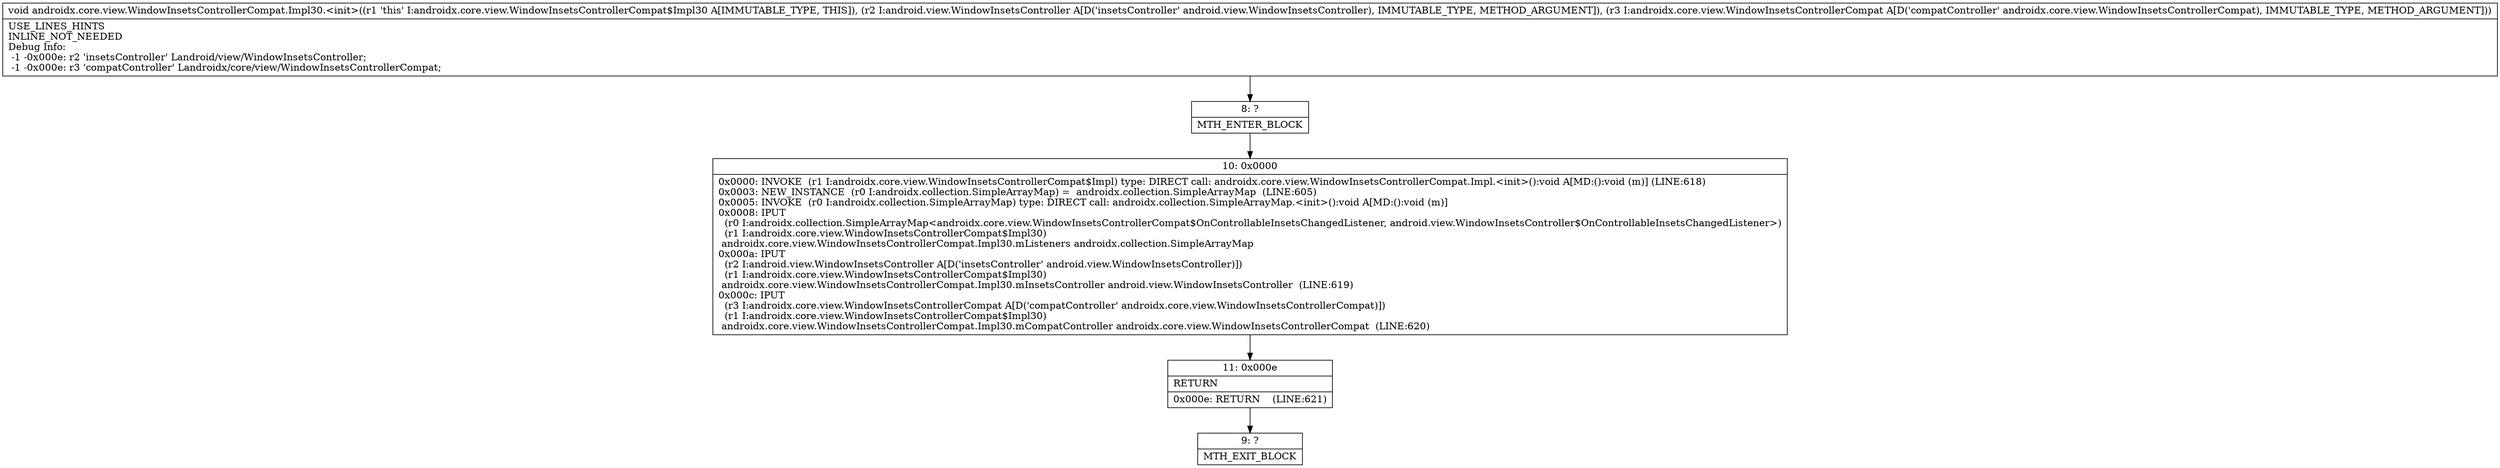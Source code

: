 digraph "CFG forandroidx.core.view.WindowInsetsControllerCompat.Impl30.\<init\>(Landroid\/view\/WindowInsetsController;Landroidx\/core\/view\/WindowInsetsControllerCompat;)V" {
Node_8 [shape=record,label="{8\:\ ?|MTH_ENTER_BLOCK\l}"];
Node_10 [shape=record,label="{10\:\ 0x0000|0x0000: INVOKE  (r1 I:androidx.core.view.WindowInsetsControllerCompat$Impl) type: DIRECT call: androidx.core.view.WindowInsetsControllerCompat.Impl.\<init\>():void A[MD:():void (m)] (LINE:618)\l0x0003: NEW_INSTANCE  (r0 I:androidx.collection.SimpleArrayMap) =  androidx.collection.SimpleArrayMap  (LINE:605)\l0x0005: INVOKE  (r0 I:androidx.collection.SimpleArrayMap) type: DIRECT call: androidx.collection.SimpleArrayMap.\<init\>():void A[MD:():void (m)]\l0x0008: IPUT  \l  (r0 I:androidx.collection.SimpleArrayMap\<androidx.core.view.WindowInsetsControllerCompat$OnControllableInsetsChangedListener, android.view.WindowInsetsController$OnControllableInsetsChangedListener\>)\l  (r1 I:androidx.core.view.WindowInsetsControllerCompat$Impl30)\l androidx.core.view.WindowInsetsControllerCompat.Impl30.mListeners androidx.collection.SimpleArrayMap \l0x000a: IPUT  \l  (r2 I:android.view.WindowInsetsController A[D('insetsController' android.view.WindowInsetsController)])\l  (r1 I:androidx.core.view.WindowInsetsControllerCompat$Impl30)\l androidx.core.view.WindowInsetsControllerCompat.Impl30.mInsetsController android.view.WindowInsetsController  (LINE:619)\l0x000c: IPUT  \l  (r3 I:androidx.core.view.WindowInsetsControllerCompat A[D('compatController' androidx.core.view.WindowInsetsControllerCompat)])\l  (r1 I:androidx.core.view.WindowInsetsControllerCompat$Impl30)\l androidx.core.view.WindowInsetsControllerCompat.Impl30.mCompatController androidx.core.view.WindowInsetsControllerCompat  (LINE:620)\l}"];
Node_11 [shape=record,label="{11\:\ 0x000e|RETURN\l|0x000e: RETURN    (LINE:621)\l}"];
Node_9 [shape=record,label="{9\:\ ?|MTH_EXIT_BLOCK\l}"];
MethodNode[shape=record,label="{void androidx.core.view.WindowInsetsControllerCompat.Impl30.\<init\>((r1 'this' I:androidx.core.view.WindowInsetsControllerCompat$Impl30 A[IMMUTABLE_TYPE, THIS]), (r2 I:android.view.WindowInsetsController A[D('insetsController' android.view.WindowInsetsController), IMMUTABLE_TYPE, METHOD_ARGUMENT]), (r3 I:androidx.core.view.WindowInsetsControllerCompat A[D('compatController' androidx.core.view.WindowInsetsControllerCompat), IMMUTABLE_TYPE, METHOD_ARGUMENT]))  | USE_LINES_HINTS\lINLINE_NOT_NEEDED\lDebug Info:\l  \-1 \-0x000e: r2 'insetsController' Landroid\/view\/WindowInsetsController;\l  \-1 \-0x000e: r3 'compatController' Landroidx\/core\/view\/WindowInsetsControllerCompat;\l}"];
MethodNode -> Node_8;Node_8 -> Node_10;
Node_10 -> Node_11;
Node_11 -> Node_9;
}

